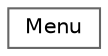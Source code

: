 digraph "Graphical Class Hierarchy"
{
 // LATEX_PDF_SIZE
  bgcolor="transparent";
  edge [fontname=Helvetica,fontsize=10,labelfontname=Helvetica,labelfontsize=10];
  node [fontname=Helvetica,fontsize=10,shape=box,height=0.2,width=0.4];
  rankdir="LR";
  Node0 [label="Menu",height=0.2,width=0.4,color="grey40", fillcolor="white", style="filled",URL="$class_menu.html",tooltip="Class for handling user interface and menu functionalities."];
}
